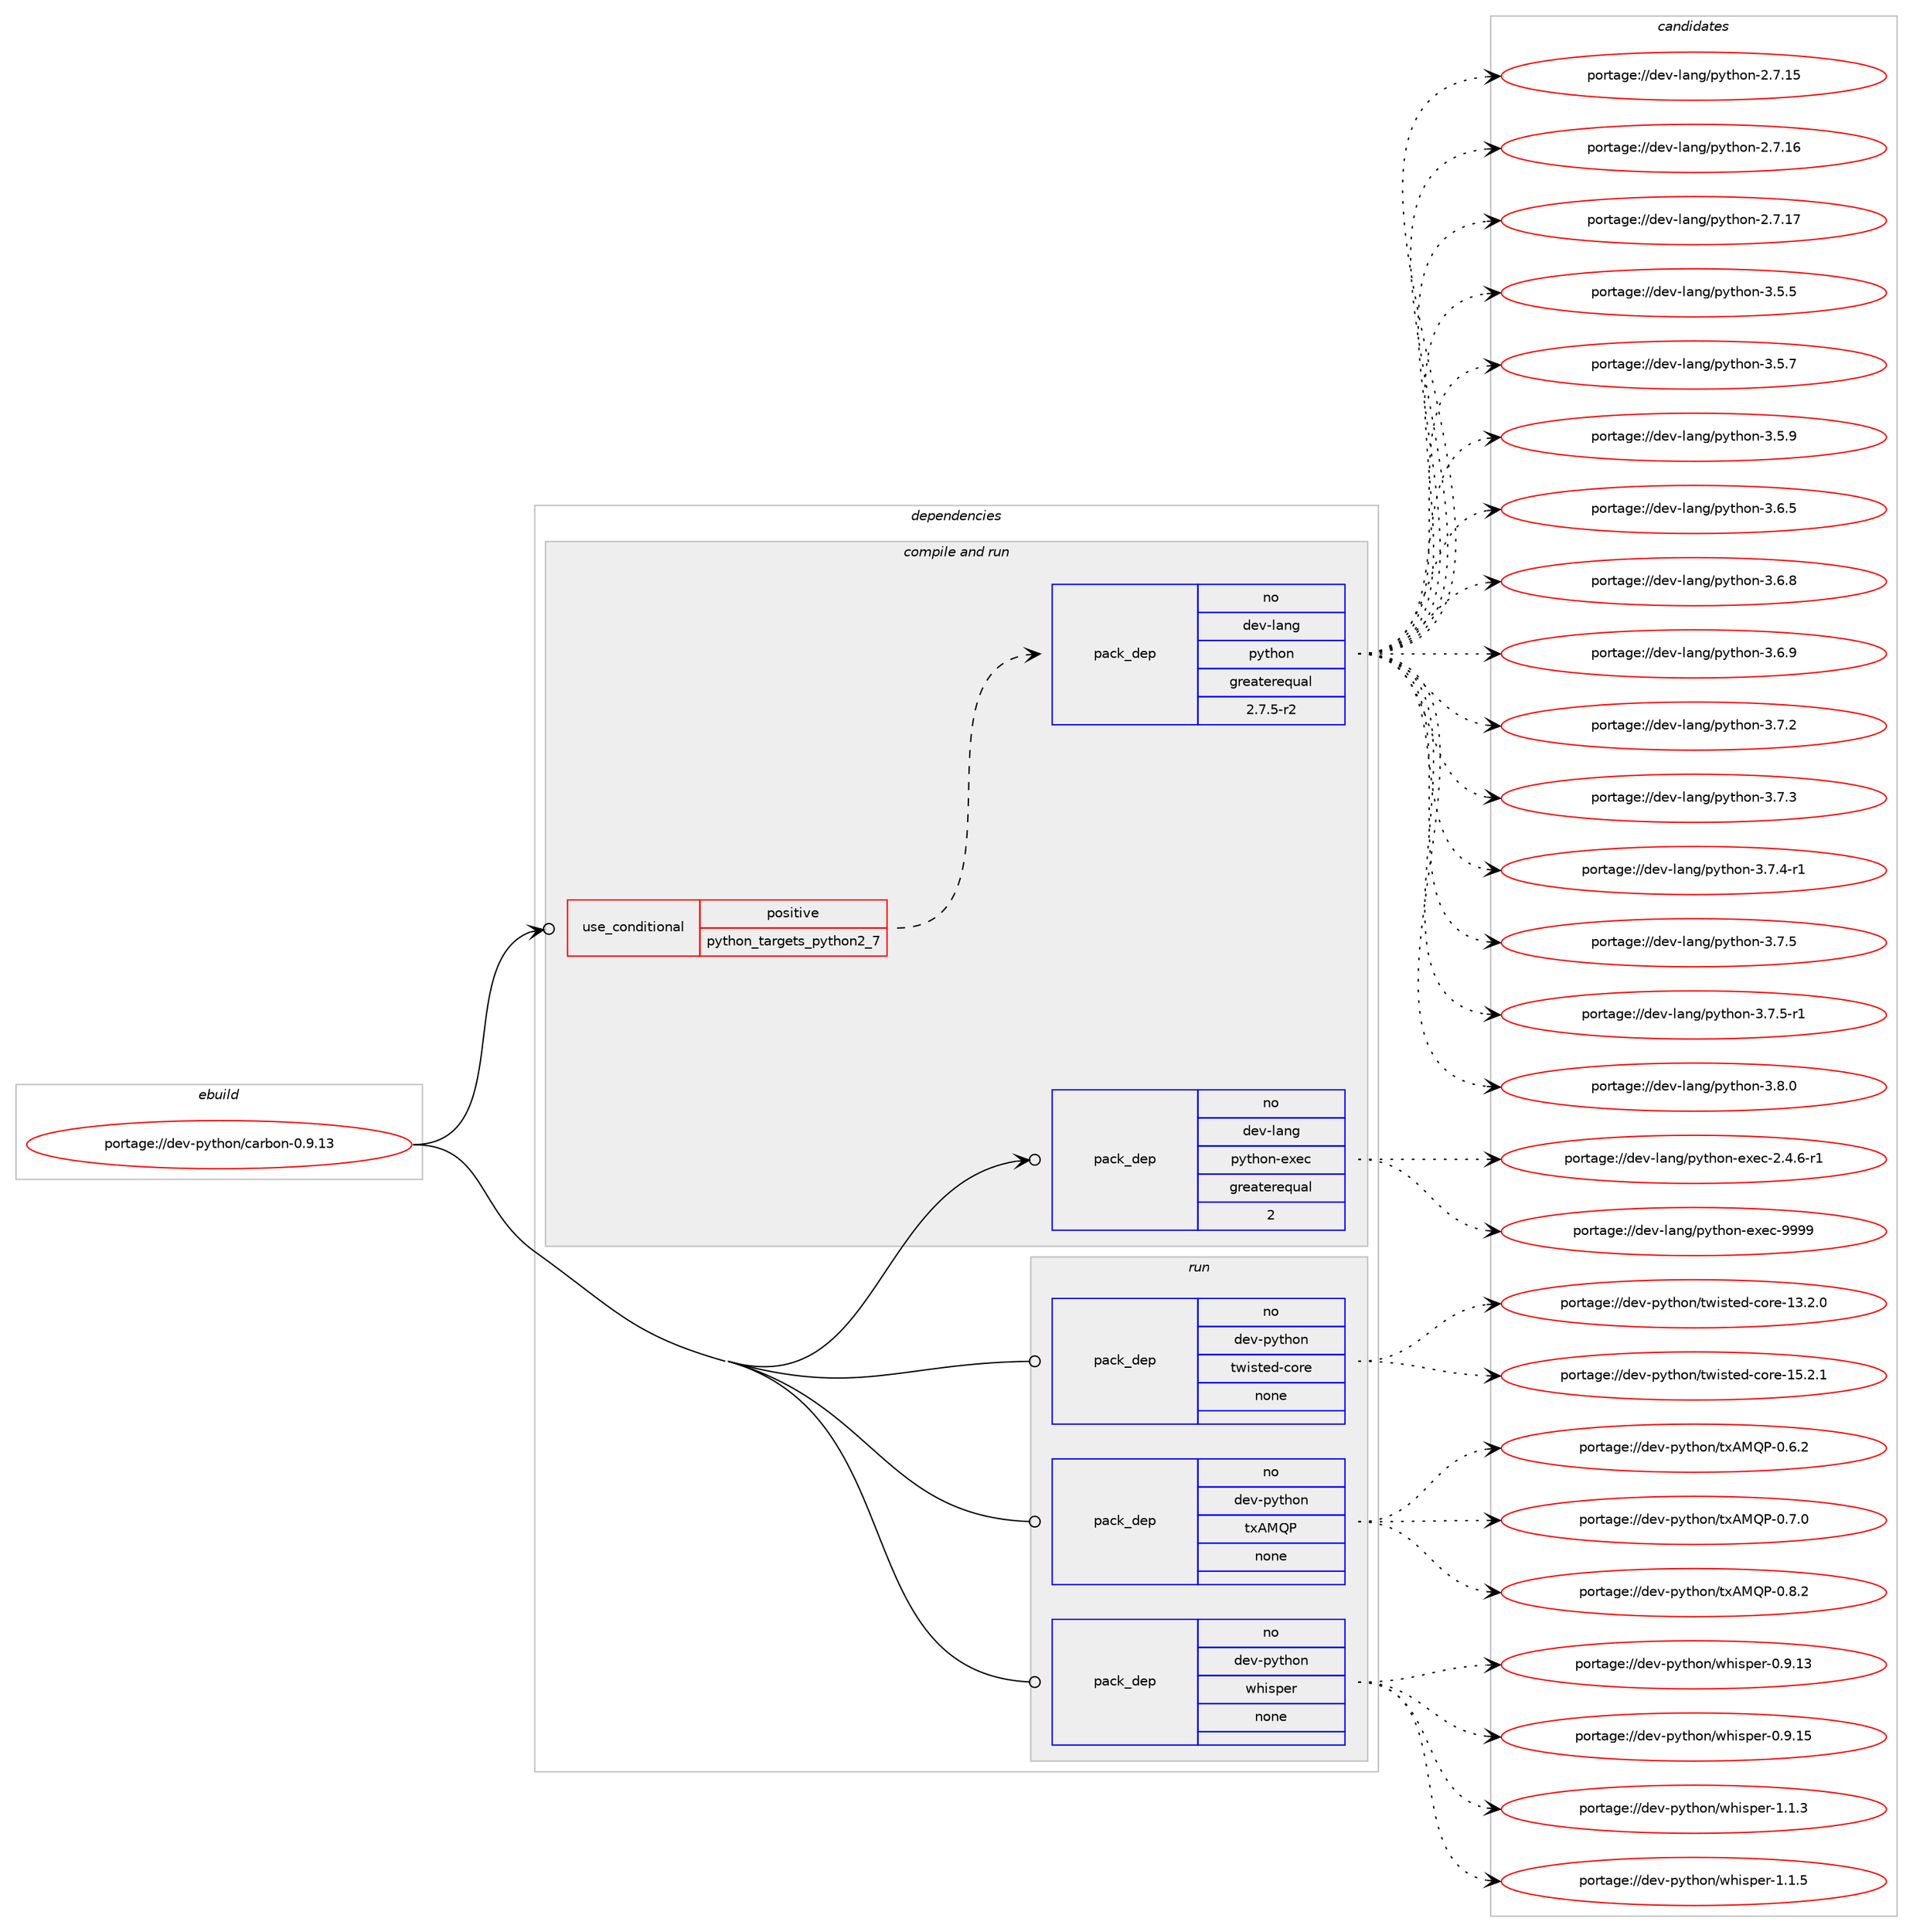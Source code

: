 digraph prolog {

# *************
# Graph options
# *************

newrank=true;
concentrate=true;
compound=true;
graph [rankdir=LR,fontname=Helvetica,fontsize=10,ranksep=1.5];#, ranksep=2.5, nodesep=0.2];
edge  [arrowhead=vee];
node  [fontname=Helvetica,fontsize=10];

# **********
# The ebuild
# **********

subgraph cluster_leftcol {
color=gray;
rank=same;
label=<<i>ebuild</i>>;
id [label="portage://dev-python/carbon-0.9.13", color=red, width=4, href="../dev-python/carbon-0.9.13.svg"];
}

# ****************
# The dependencies
# ****************

subgraph cluster_midcol {
color=gray;
label=<<i>dependencies</i>>;
subgraph cluster_compile {
fillcolor="#eeeeee";
style=filled;
label=<<i>compile</i>>;
}
subgraph cluster_compileandrun {
fillcolor="#eeeeee";
style=filled;
label=<<i>compile and run</i>>;
subgraph cond26581 {
dependency133085 [label=<<TABLE BORDER="0" CELLBORDER="1" CELLSPACING="0" CELLPADDING="4"><TR><TD ROWSPAN="3" CELLPADDING="10">use_conditional</TD></TR><TR><TD>positive</TD></TR><TR><TD>python_targets_python2_7</TD></TR></TABLE>>, shape=none, color=red];
subgraph pack103194 {
dependency133086 [label=<<TABLE BORDER="0" CELLBORDER="1" CELLSPACING="0" CELLPADDING="4" WIDTH="220"><TR><TD ROWSPAN="6" CELLPADDING="30">pack_dep</TD></TR><TR><TD WIDTH="110">no</TD></TR><TR><TD>dev-lang</TD></TR><TR><TD>python</TD></TR><TR><TD>greaterequal</TD></TR><TR><TD>2.7.5-r2</TD></TR></TABLE>>, shape=none, color=blue];
}
dependency133085:e -> dependency133086:w [weight=20,style="dashed",arrowhead="vee"];
}
id:e -> dependency133085:w [weight=20,style="solid",arrowhead="odotvee"];
subgraph pack103195 {
dependency133087 [label=<<TABLE BORDER="0" CELLBORDER="1" CELLSPACING="0" CELLPADDING="4" WIDTH="220"><TR><TD ROWSPAN="6" CELLPADDING="30">pack_dep</TD></TR><TR><TD WIDTH="110">no</TD></TR><TR><TD>dev-lang</TD></TR><TR><TD>python-exec</TD></TR><TR><TD>greaterequal</TD></TR><TR><TD>2</TD></TR></TABLE>>, shape=none, color=blue];
}
id:e -> dependency133087:w [weight=20,style="solid",arrowhead="odotvee"];
}
subgraph cluster_run {
fillcolor="#eeeeee";
style=filled;
label=<<i>run</i>>;
subgraph pack103196 {
dependency133088 [label=<<TABLE BORDER="0" CELLBORDER="1" CELLSPACING="0" CELLPADDING="4" WIDTH="220"><TR><TD ROWSPAN="6" CELLPADDING="30">pack_dep</TD></TR><TR><TD WIDTH="110">no</TD></TR><TR><TD>dev-python</TD></TR><TR><TD>twisted-core</TD></TR><TR><TD>none</TD></TR><TR><TD></TD></TR></TABLE>>, shape=none, color=blue];
}
id:e -> dependency133088:w [weight=20,style="solid",arrowhead="odot"];
subgraph pack103197 {
dependency133089 [label=<<TABLE BORDER="0" CELLBORDER="1" CELLSPACING="0" CELLPADDING="4" WIDTH="220"><TR><TD ROWSPAN="6" CELLPADDING="30">pack_dep</TD></TR><TR><TD WIDTH="110">no</TD></TR><TR><TD>dev-python</TD></TR><TR><TD>txAMQP</TD></TR><TR><TD>none</TD></TR><TR><TD></TD></TR></TABLE>>, shape=none, color=blue];
}
id:e -> dependency133089:w [weight=20,style="solid",arrowhead="odot"];
subgraph pack103198 {
dependency133090 [label=<<TABLE BORDER="0" CELLBORDER="1" CELLSPACING="0" CELLPADDING="4" WIDTH="220"><TR><TD ROWSPAN="6" CELLPADDING="30">pack_dep</TD></TR><TR><TD WIDTH="110">no</TD></TR><TR><TD>dev-python</TD></TR><TR><TD>whisper</TD></TR><TR><TD>none</TD></TR><TR><TD></TD></TR></TABLE>>, shape=none, color=blue];
}
id:e -> dependency133090:w [weight=20,style="solid",arrowhead="odot"];
}
}

# **************
# The candidates
# **************

subgraph cluster_choices {
rank=same;
color=gray;
label=<<i>candidates</i>>;

subgraph choice103194 {
color=black;
nodesep=1;
choiceportage10010111845108971101034711212111610411111045504655464953 [label="portage://dev-lang/python-2.7.15", color=red, width=4,href="../dev-lang/python-2.7.15.svg"];
choiceportage10010111845108971101034711212111610411111045504655464954 [label="portage://dev-lang/python-2.7.16", color=red, width=4,href="../dev-lang/python-2.7.16.svg"];
choiceportage10010111845108971101034711212111610411111045504655464955 [label="portage://dev-lang/python-2.7.17", color=red, width=4,href="../dev-lang/python-2.7.17.svg"];
choiceportage100101118451089711010347112121116104111110455146534653 [label="portage://dev-lang/python-3.5.5", color=red, width=4,href="../dev-lang/python-3.5.5.svg"];
choiceportage100101118451089711010347112121116104111110455146534655 [label="portage://dev-lang/python-3.5.7", color=red, width=4,href="../dev-lang/python-3.5.7.svg"];
choiceportage100101118451089711010347112121116104111110455146534657 [label="portage://dev-lang/python-3.5.9", color=red, width=4,href="../dev-lang/python-3.5.9.svg"];
choiceportage100101118451089711010347112121116104111110455146544653 [label="portage://dev-lang/python-3.6.5", color=red, width=4,href="../dev-lang/python-3.6.5.svg"];
choiceportage100101118451089711010347112121116104111110455146544656 [label="portage://dev-lang/python-3.6.8", color=red, width=4,href="../dev-lang/python-3.6.8.svg"];
choiceportage100101118451089711010347112121116104111110455146544657 [label="portage://dev-lang/python-3.6.9", color=red, width=4,href="../dev-lang/python-3.6.9.svg"];
choiceportage100101118451089711010347112121116104111110455146554650 [label="portage://dev-lang/python-3.7.2", color=red, width=4,href="../dev-lang/python-3.7.2.svg"];
choiceportage100101118451089711010347112121116104111110455146554651 [label="portage://dev-lang/python-3.7.3", color=red, width=4,href="../dev-lang/python-3.7.3.svg"];
choiceportage1001011184510897110103471121211161041111104551465546524511449 [label="portage://dev-lang/python-3.7.4-r1", color=red, width=4,href="../dev-lang/python-3.7.4-r1.svg"];
choiceportage100101118451089711010347112121116104111110455146554653 [label="portage://dev-lang/python-3.7.5", color=red, width=4,href="../dev-lang/python-3.7.5.svg"];
choiceportage1001011184510897110103471121211161041111104551465546534511449 [label="portage://dev-lang/python-3.7.5-r1", color=red, width=4,href="../dev-lang/python-3.7.5-r1.svg"];
choiceportage100101118451089711010347112121116104111110455146564648 [label="portage://dev-lang/python-3.8.0", color=red, width=4,href="../dev-lang/python-3.8.0.svg"];
dependency133086:e -> choiceportage10010111845108971101034711212111610411111045504655464953:w [style=dotted,weight="100"];
dependency133086:e -> choiceportage10010111845108971101034711212111610411111045504655464954:w [style=dotted,weight="100"];
dependency133086:e -> choiceportage10010111845108971101034711212111610411111045504655464955:w [style=dotted,weight="100"];
dependency133086:e -> choiceportage100101118451089711010347112121116104111110455146534653:w [style=dotted,weight="100"];
dependency133086:e -> choiceportage100101118451089711010347112121116104111110455146534655:w [style=dotted,weight="100"];
dependency133086:e -> choiceportage100101118451089711010347112121116104111110455146534657:w [style=dotted,weight="100"];
dependency133086:e -> choiceportage100101118451089711010347112121116104111110455146544653:w [style=dotted,weight="100"];
dependency133086:e -> choiceportage100101118451089711010347112121116104111110455146544656:w [style=dotted,weight="100"];
dependency133086:e -> choiceportage100101118451089711010347112121116104111110455146544657:w [style=dotted,weight="100"];
dependency133086:e -> choiceportage100101118451089711010347112121116104111110455146554650:w [style=dotted,weight="100"];
dependency133086:e -> choiceportage100101118451089711010347112121116104111110455146554651:w [style=dotted,weight="100"];
dependency133086:e -> choiceportage1001011184510897110103471121211161041111104551465546524511449:w [style=dotted,weight="100"];
dependency133086:e -> choiceportage100101118451089711010347112121116104111110455146554653:w [style=dotted,weight="100"];
dependency133086:e -> choiceportage1001011184510897110103471121211161041111104551465546534511449:w [style=dotted,weight="100"];
dependency133086:e -> choiceportage100101118451089711010347112121116104111110455146564648:w [style=dotted,weight="100"];
}
subgraph choice103195 {
color=black;
nodesep=1;
choiceportage10010111845108971101034711212111610411111045101120101994550465246544511449 [label="portage://dev-lang/python-exec-2.4.6-r1", color=red, width=4,href="../dev-lang/python-exec-2.4.6-r1.svg"];
choiceportage10010111845108971101034711212111610411111045101120101994557575757 [label="portage://dev-lang/python-exec-9999", color=red, width=4,href="../dev-lang/python-exec-9999.svg"];
dependency133087:e -> choiceportage10010111845108971101034711212111610411111045101120101994550465246544511449:w [style=dotted,weight="100"];
dependency133087:e -> choiceportage10010111845108971101034711212111610411111045101120101994557575757:w [style=dotted,weight="100"];
}
subgraph choice103196 {
color=black;
nodesep=1;
choiceportage1001011184511212111610411111047116119105115116101100459911111410145495146504648 [label="portage://dev-python/twisted-core-13.2.0", color=red, width=4,href="../dev-python/twisted-core-13.2.0.svg"];
choiceportage1001011184511212111610411111047116119105115116101100459911111410145495346504649 [label="portage://dev-python/twisted-core-15.2.1", color=red, width=4,href="../dev-python/twisted-core-15.2.1.svg"];
dependency133088:e -> choiceportage1001011184511212111610411111047116119105115116101100459911111410145495146504648:w [style=dotted,weight="100"];
dependency133088:e -> choiceportage1001011184511212111610411111047116119105115116101100459911111410145495346504649:w [style=dotted,weight="100"];
}
subgraph choice103197 {
color=black;
nodesep=1;
choiceportage100101118451121211161041111104711612065778180454846544650 [label="portage://dev-python/txAMQP-0.6.2", color=red, width=4,href="../dev-python/txAMQP-0.6.2.svg"];
choiceportage100101118451121211161041111104711612065778180454846554648 [label="portage://dev-python/txAMQP-0.7.0", color=red, width=4,href="../dev-python/txAMQP-0.7.0.svg"];
choiceportage100101118451121211161041111104711612065778180454846564650 [label="portage://dev-python/txAMQP-0.8.2", color=red, width=4,href="../dev-python/txAMQP-0.8.2.svg"];
dependency133089:e -> choiceportage100101118451121211161041111104711612065778180454846544650:w [style=dotted,weight="100"];
dependency133089:e -> choiceportage100101118451121211161041111104711612065778180454846554648:w [style=dotted,weight="100"];
dependency133089:e -> choiceportage100101118451121211161041111104711612065778180454846564650:w [style=dotted,weight="100"];
}
subgraph choice103198 {
color=black;
nodesep=1;
choiceportage100101118451121211161041111104711910410511511210111445484657464951 [label="portage://dev-python/whisper-0.9.13", color=red, width=4,href="../dev-python/whisper-0.9.13.svg"];
choiceportage100101118451121211161041111104711910410511511210111445484657464953 [label="portage://dev-python/whisper-0.9.15", color=red, width=4,href="../dev-python/whisper-0.9.15.svg"];
choiceportage1001011184511212111610411111047119104105115112101114454946494651 [label="portage://dev-python/whisper-1.1.3", color=red, width=4,href="../dev-python/whisper-1.1.3.svg"];
choiceportage1001011184511212111610411111047119104105115112101114454946494653 [label="portage://dev-python/whisper-1.1.5", color=red, width=4,href="../dev-python/whisper-1.1.5.svg"];
dependency133090:e -> choiceportage100101118451121211161041111104711910410511511210111445484657464951:w [style=dotted,weight="100"];
dependency133090:e -> choiceportage100101118451121211161041111104711910410511511210111445484657464953:w [style=dotted,weight="100"];
dependency133090:e -> choiceportage1001011184511212111610411111047119104105115112101114454946494651:w [style=dotted,weight="100"];
dependency133090:e -> choiceportage1001011184511212111610411111047119104105115112101114454946494653:w [style=dotted,weight="100"];
}
}

}
